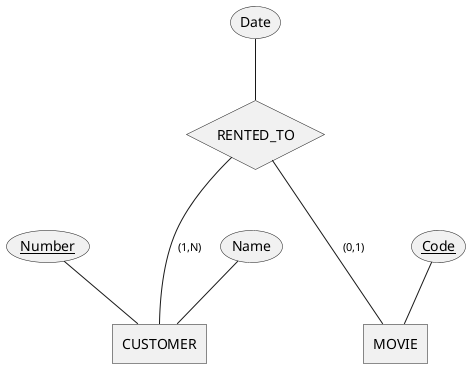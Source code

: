 @startchen

entity CUSTOMER {
  Number <<key>>
  Name
}

entity MOVIE {
  Code <<key>>
}

relationship RENTED_TO {
  Date
}

RENTED_TO -(1,N)- CUSTOMER
RENTED_TO -(0,1)- MOVIE

@endchen